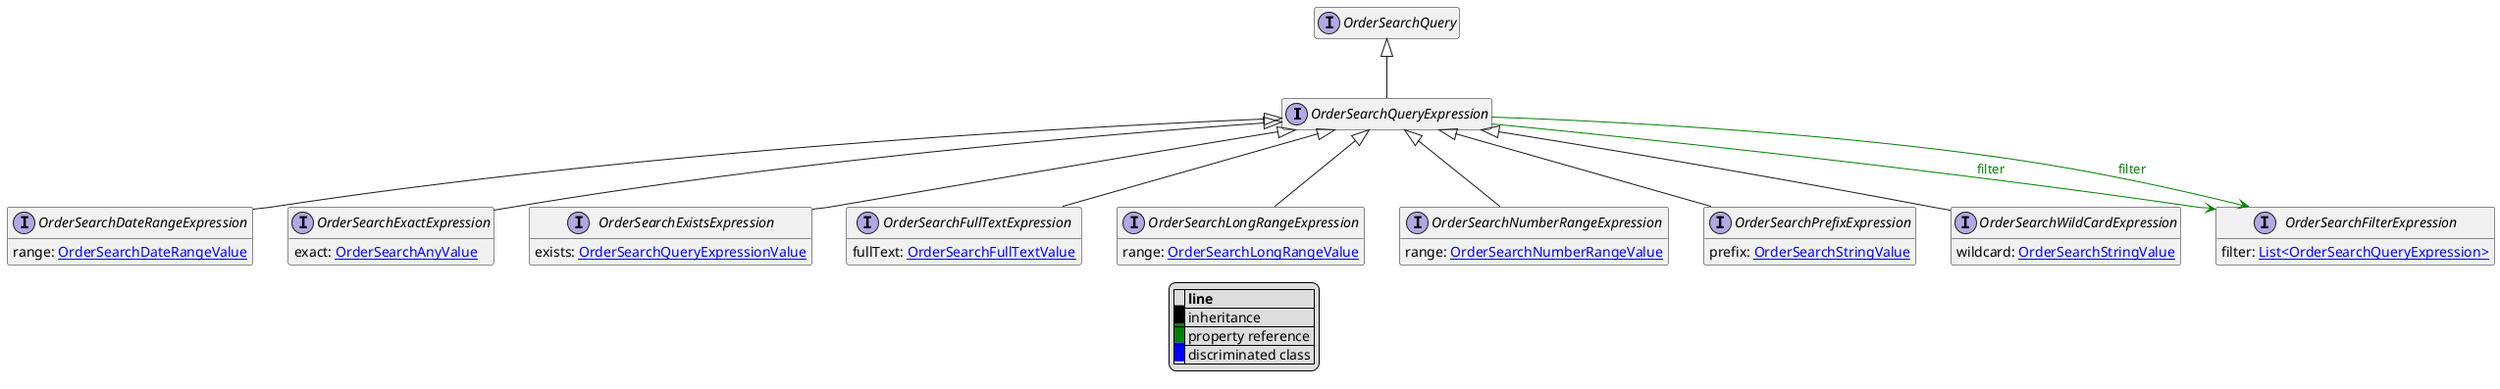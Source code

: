 @startuml

hide empty fields
hide empty methods
legend
|= |= line |
|<back:black>   </back>| inheritance |
|<back:green>   </back>| property reference |
|<back:blue>   </back>| discriminated class |
endlegend
interface OrderSearchQueryExpression [[OrderSearchQueryExpression.svg]] extends OrderSearchQuery {
}
interface OrderSearchQuery [[OrderSearchQuery.svg]]  {
}
interface OrderSearchDateRangeExpression [[OrderSearchDateRangeExpression.svg]] extends OrderSearchQueryExpression {
    range: [[OrderSearchDateRangeValue.svg OrderSearchDateRangeValue]]
}
interface OrderSearchExactExpression [[OrderSearchExactExpression.svg]] extends OrderSearchQueryExpression {
    exact: [[OrderSearchAnyValue.svg OrderSearchAnyValue]]
}
interface OrderSearchExistsExpression [[OrderSearchExistsExpression.svg]] extends OrderSearchQueryExpression {
    exists: [[OrderSearchQueryExpressionValue.svg OrderSearchQueryExpressionValue]]
}
interface OrderSearchFullTextExpression [[OrderSearchFullTextExpression.svg]] extends OrderSearchQueryExpression {
    fullText: [[OrderSearchFullTextValue.svg OrderSearchFullTextValue]]
}
interface OrderSearchLongRangeExpression [[OrderSearchLongRangeExpression.svg]] extends OrderSearchQueryExpression {
    range: [[OrderSearchLongRangeValue.svg OrderSearchLongRangeValue]]
}
interface OrderSearchNumberRangeExpression [[OrderSearchNumberRangeExpression.svg]] extends OrderSearchQueryExpression {
    range: [[OrderSearchNumberRangeValue.svg OrderSearchNumberRangeValue]]
}
interface OrderSearchPrefixExpression [[OrderSearchPrefixExpression.svg]] extends OrderSearchQueryExpression {
    prefix: [[OrderSearchStringValue.svg OrderSearchStringValue]]
}
interface OrderSearchWildCardExpression [[OrderSearchWildCardExpression.svg]] extends OrderSearchQueryExpression {
    wildcard: [[OrderSearchStringValue.svg OrderSearchStringValue]]
}

interface OrderSearchFilterExpression [[OrderSearchFilterExpression.svg]]  {
    filter: [[OrderSearchQueryExpression.svg List<OrderSearchQueryExpression>]]
}

OrderSearchQueryExpression --> OrderSearchFilterExpression #green;text:green : "filter"
OrderSearchQueryExpression --> OrderSearchFilterExpression #green;text:green : "filter"
@enduml
